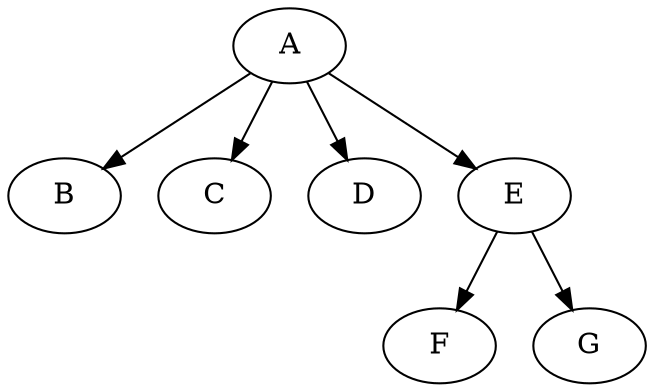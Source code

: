 // The Round Table
digraph {
	0 [label=A]
	1 [label=B]
	0 -> 1
	2 [label=C]
	0 -> 2
	3 [label=D]
	0 -> 3
	4 [label=E]
	5 [label=F]
	4 -> 5
	6 [label=G]
	4 -> 6
	0 -> 4
}
